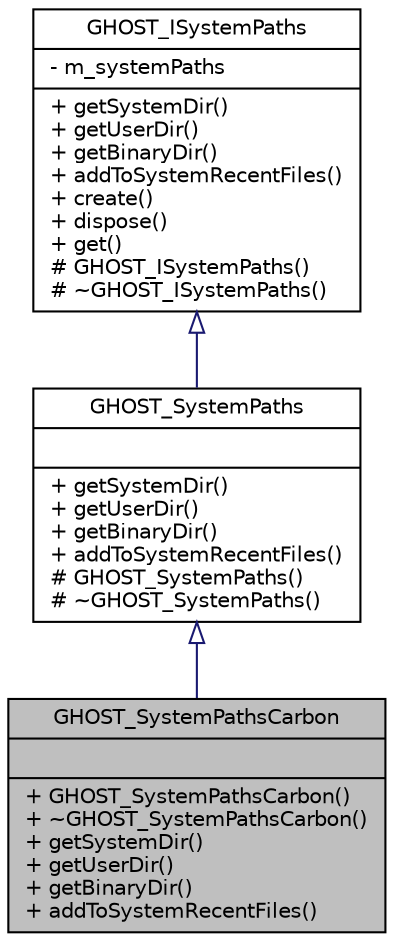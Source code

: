 digraph G
{
  edge [fontname="Helvetica",fontsize="10",labelfontname="Helvetica",labelfontsize="10"];
  node [fontname="Helvetica",fontsize="10",shape=record];
  Node1 [label="{GHOST_SystemPathsCarbon\n||+ GHOST_SystemPathsCarbon()\l+ ~GHOST_SystemPathsCarbon()\l+ getSystemDir()\l+ getUserDir()\l+ getBinaryDir()\l+ addToSystemRecentFiles()\l}",height=0.2,width=0.4,color="black", fillcolor="grey75", style="filled" fontcolor="black"];
  Node2 -> Node1 [dir=back,color="midnightblue",fontsize="10",style="solid",arrowtail="empty",fontname="Helvetica"];
  Node2 [label="{GHOST_SystemPaths\n||+ getSystemDir()\l+ getUserDir()\l+ getBinaryDir()\l+ addToSystemRecentFiles()\l# GHOST_SystemPaths()\l# ~GHOST_SystemPaths()\l}",height=0.2,width=0.4,color="black", fillcolor="white", style="filled",URL="$d1/d9e/classGHOST__SystemPaths.html"];
  Node3 -> Node2 [dir=back,color="midnightblue",fontsize="10",style="solid",arrowtail="empty",fontname="Helvetica"];
  Node3 [label="{GHOST_ISystemPaths\n|- m_systemPaths\l|+ getSystemDir()\l+ getUserDir()\l+ getBinaryDir()\l+ addToSystemRecentFiles()\l+ create()\l+ dispose()\l+ get()\l# GHOST_ISystemPaths()\l# ~GHOST_ISystemPaths()\l}",height=0.2,width=0.4,color="black", fillcolor="white", style="filled",URL="$d6/d8a/classGHOST__ISystemPaths.html"];
}
